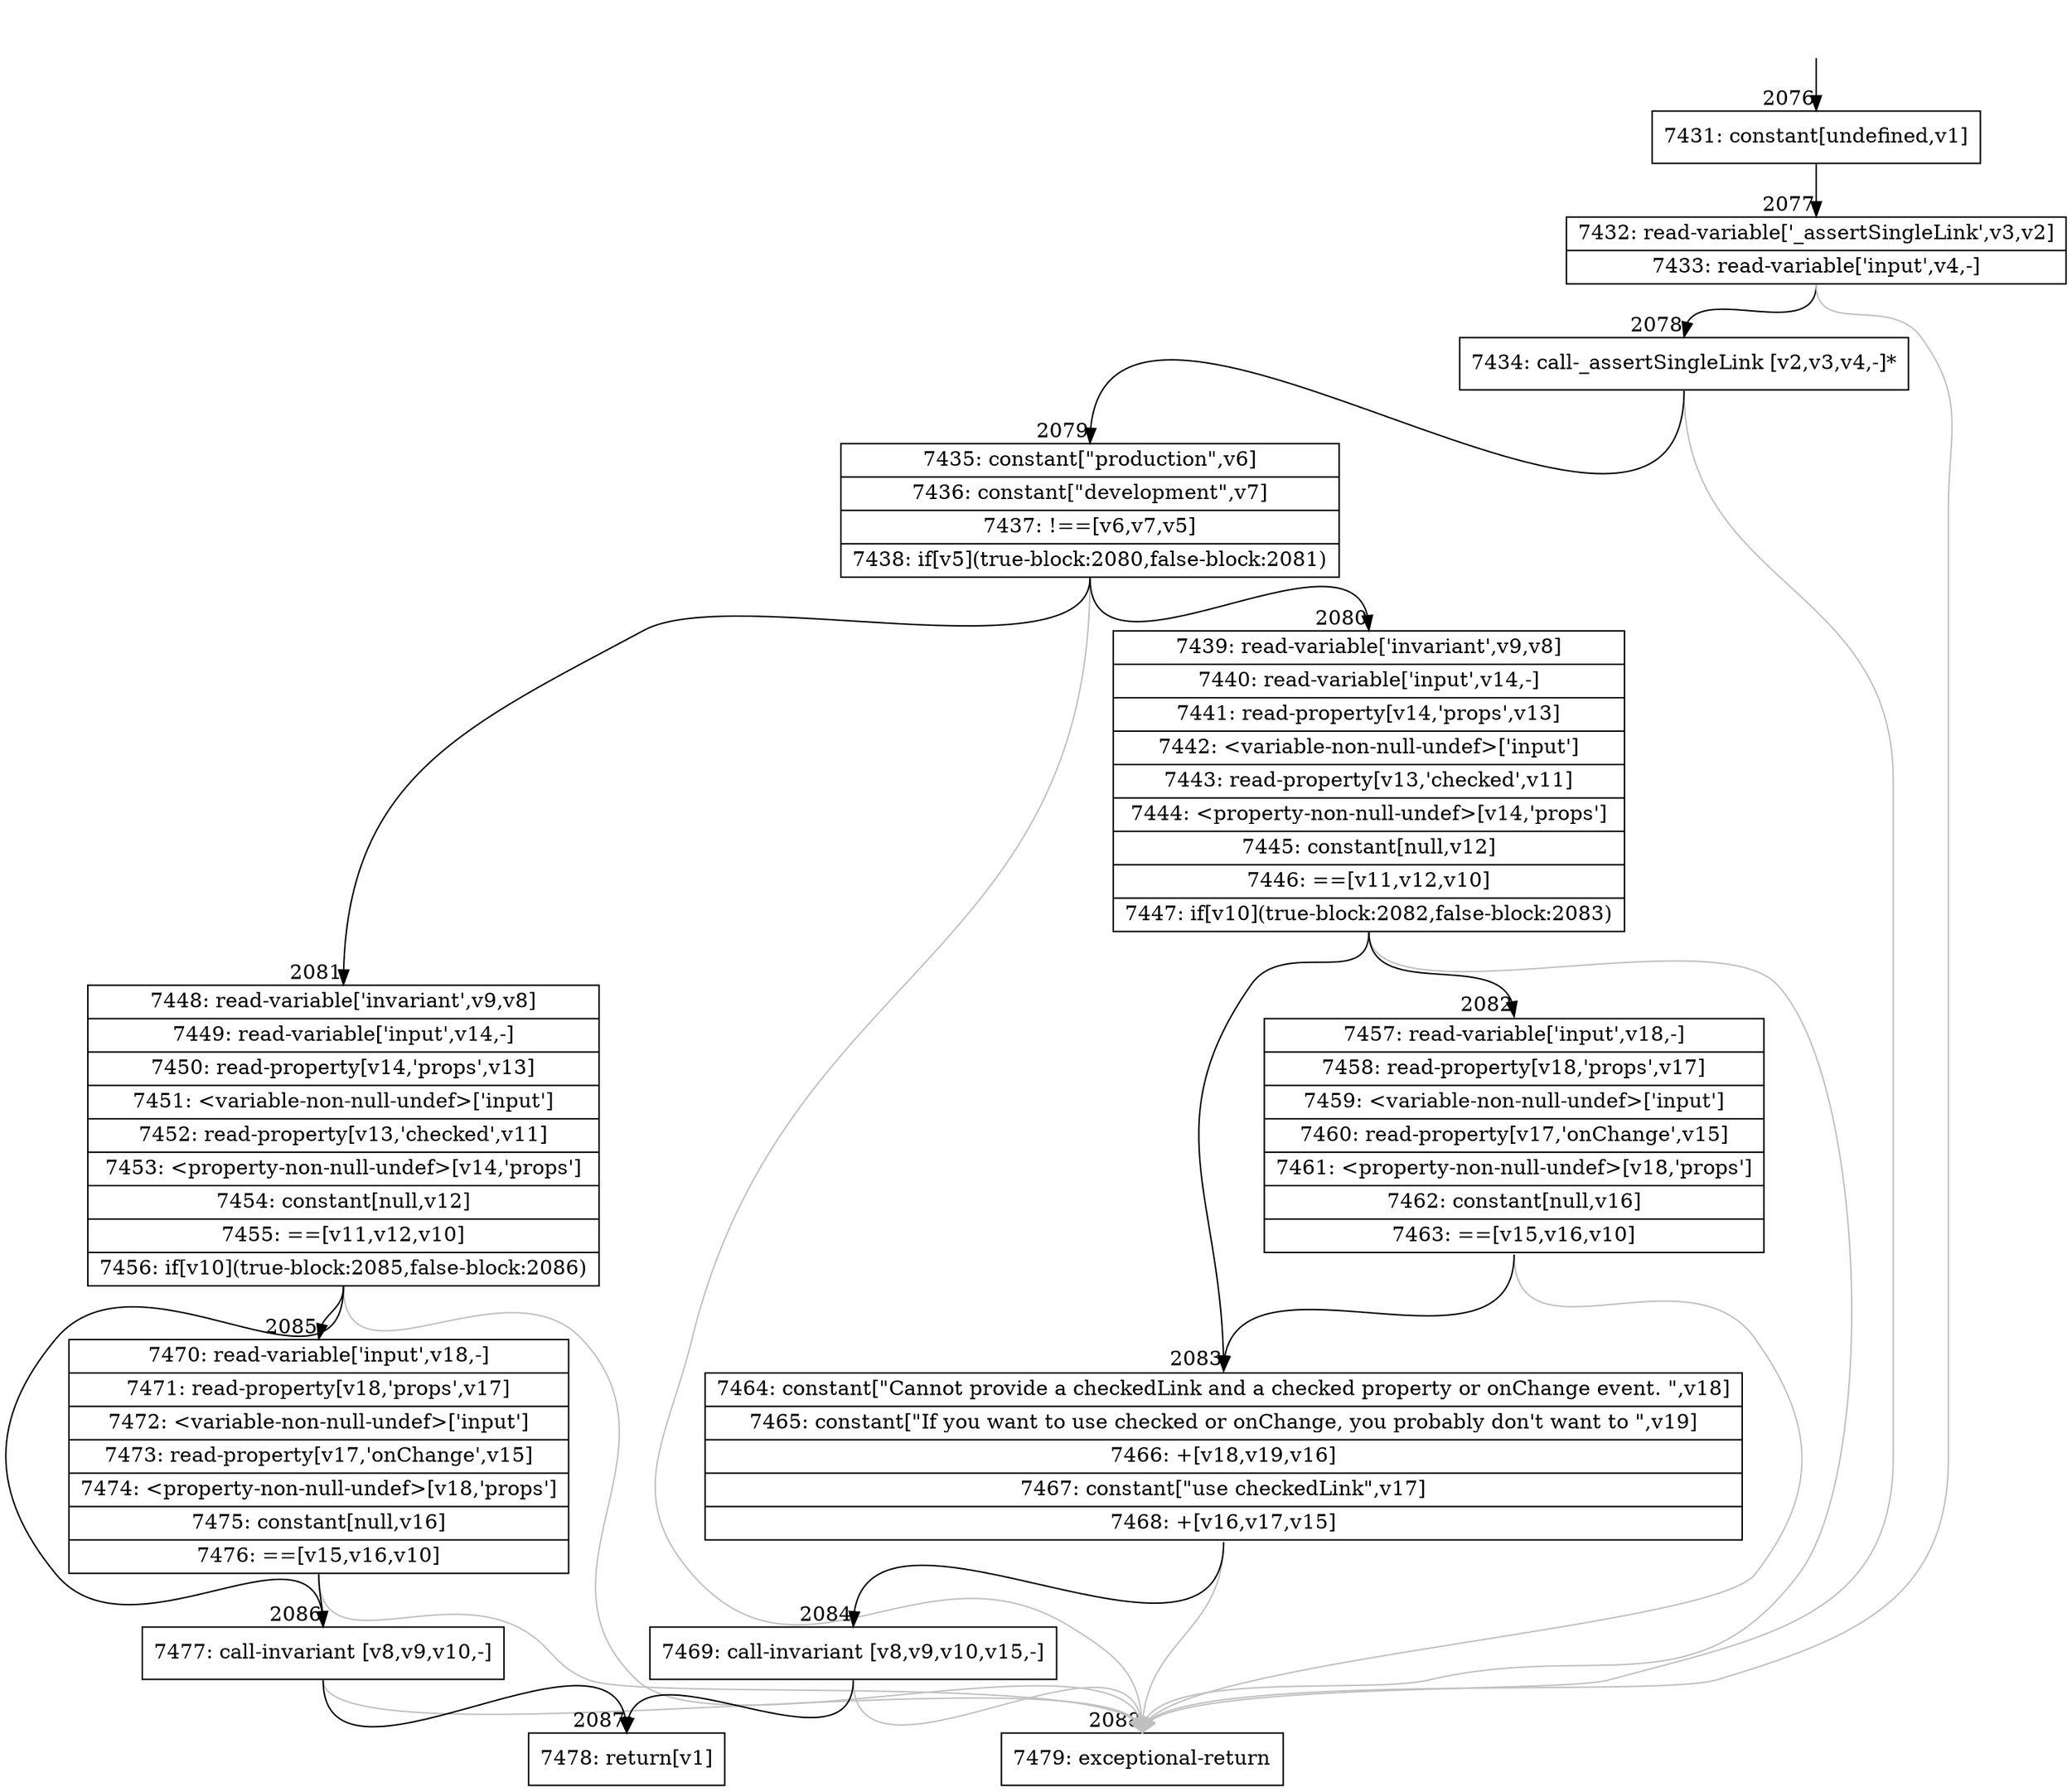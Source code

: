 digraph {
rankdir="TD"
BB_entry145[shape=none,label=""];
BB_entry145 -> BB2076 [tailport=s, headport=n, headlabel="    2076"]
BB2076 [shape=record label="{7431: constant[undefined,v1]}" ] 
BB2076 -> BB2077 [tailport=s, headport=n, headlabel="      2077"]
BB2077 [shape=record label="{7432: read-variable['_assertSingleLink',v3,v2]|7433: read-variable['input',v4,-]}" ] 
BB2077 -> BB2078 [tailport=s, headport=n, headlabel="      2078"]
BB2077 -> BB2088 [tailport=s, headport=n, color=gray, headlabel="      2088"]
BB2078 [shape=record label="{7434: call-_assertSingleLink [v2,v3,v4,-]*}" ] 
BB2078 -> BB2079 [tailport=s, headport=n, headlabel="      2079"]
BB2078 -> BB2088 [tailport=s, headport=n, color=gray]
BB2079 [shape=record label="{7435: constant[\"production\",v6]|7436: constant[\"development\",v7]|7437: !==[v6,v7,v5]|7438: if[v5](true-block:2080,false-block:2081)}" ] 
BB2079 -> BB2080 [tailport=s, headport=n, headlabel="      2080"]
BB2079 -> BB2081 [tailport=s, headport=n, headlabel="      2081"]
BB2079 -> BB2088 [tailport=s, headport=n, color=gray]
BB2080 [shape=record label="{7439: read-variable['invariant',v9,v8]|7440: read-variable['input',v14,-]|7441: read-property[v14,'props',v13]|7442: \<variable-non-null-undef\>['input']|7443: read-property[v13,'checked',v11]|7444: \<property-non-null-undef\>[v14,'props']|7445: constant[null,v12]|7446: ==[v11,v12,v10]|7447: if[v10](true-block:2082,false-block:2083)}" ] 
BB2080 -> BB2083 [tailport=s, headport=n, headlabel="      2083"]
BB2080 -> BB2082 [tailport=s, headport=n, headlabel="      2082"]
BB2080 -> BB2088 [tailport=s, headport=n, color=gray]
BB2081 [shape=record label="{7448: read-variable['invariant',v9,v8]|7449: read-variable['input',v14,-]|7450: read-property[v14,'props',v13]|7451: \<variable-non-null-undef\>['input']|7452: read-property[v13,'checked',v11]|7453: \<property-non-null-undef\>[v14,'props']|7454: constant[null,v12]|7455: ==[v11,v12,v10]|7456: if[v10](true-block:2085,false-block:2086)}" ] 
BB2081 -> BB2086 [tailport=s, headport=n, headlabel="      2086"]
BB2081 -> BB2085 [tailport=s, headport=n, headlabel="      2085"]
BB2081 -> BB2088 [tailport=s, headport=n, color=gray]
BB2082 [shape=record label="{7457: read-variable['input',v18,-]|7458: read-property[v18,'props',v17]|7459: \<variable-non-null-undef\>['input']|7460: read-property[v17,'onChange',v15]|7461: \<property-non-null-undef\>[v18,'props']|7462: constant[null,v16]|7463: ==[v15,v16,v10]}" ] 
BB2082 -> BB2083 [tailport=s, headport=n]
BB2082 -> BB2088 [tailport=s, headport=n, color=gray]
BB2083 [shape=record label="{7464: constant[\"Cannot provide a checkedLink and a checked property or onChange event. \",v18]|7465: constant[\"If you want to use checked or onChange, you probably don't want to \",v19]|7466: +[v18,v19,v16]|7467: constant[\"use checkedLink\",v17]|7468: +[v16,v17,v15]}" ] 
BB2083 -> BB2084 [tailport=s, headport=n, headlabel="      2084"]
BB2083 -> BB2088 [tailport=s, headport=n, color=gray]
BB2084 [shape=record label="{7469: call-invariant [v8,v9,v10,v15,-]}" ] 
BB2084 -> BB2087 [tailport=s, headport=n, headlabel="      2087"]
BB2084 -> BB2088 [tailport=s, headport=n, color=gray]
BB2085 [shape=record label="{7470: read-variable['input',v18,-]|7471: read-property[v18,'props',v17]|7472: \<variable-non-null-undef\>['input']|7473: read-property[v17,'onChange',v15]|7474: \<property-non-null-undef\>[v18,'props']|7475: constant[null,v16]|7476: ==[v15,v16,v10]}" ] 
BB2085 -> BB2086 [tailport=s, headport=n]
BB2085 -> BB2088 [tailport=s, headport=n, color=gray]
BB2086 [shape=record label="{7477: call-invariant [v8,v9,v10,-]}" ] 
BB2086 -> BB2087 [tailport=s, headport=n]
BB2086 -> BB2088 [tailport=s, headport=n, color=gray]
BB2087 [shape=record label="{7478: return[v1]}" ] 
BB2088 [shape=record label="{7479: exceptional-return}" ] 
//#$~ 3944
}
